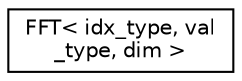 digraph "Graphical Class Hierarchy"
{
 // LATEX_PDF_SIZE
  edge [fontname="Helvetica",fontsize="10",labelfontname="Helvetica",labelfontsize="10"];
  node [fontname="Helvetica",fontsize="10",shape=record];
  rankdir="LR";
  Node0 [label="FFT\< idx_type, val\l_type, dim \>",height=0.2,width=0.4,color="black", fillcolor="white", style="filled",URL="$classFFT.html",tooltip=" "];
}
